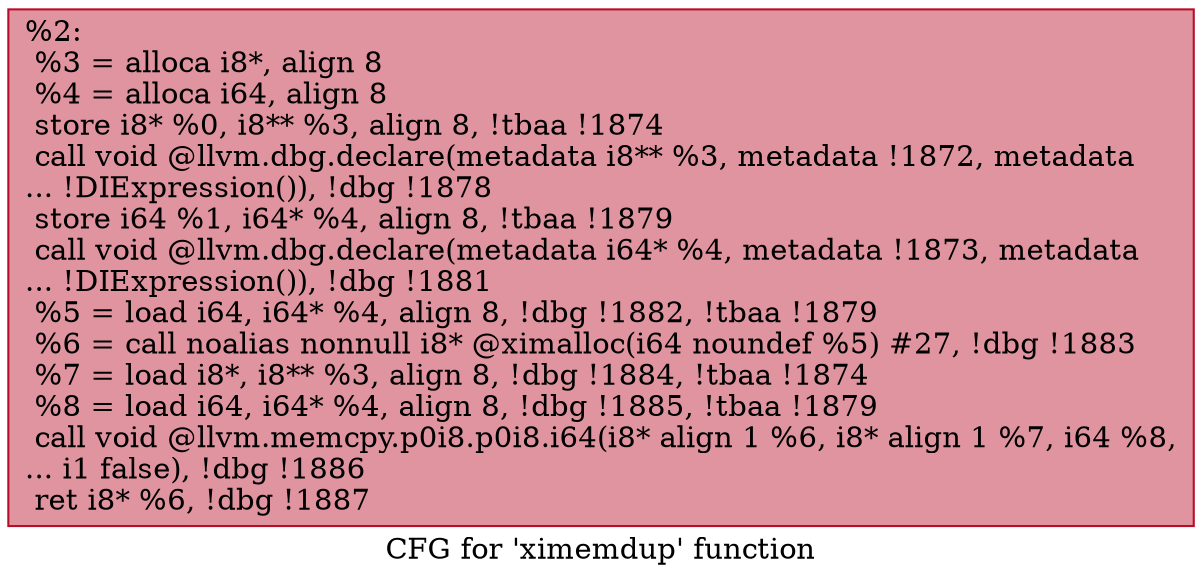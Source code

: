 digraph "CFG for 'ximemdup' function" {
	label="CFG for 'ximemdup' function";

	Node0xf6f040 [shape=record,color="#b70d28ff", style=filled, fillcolor="#b70d2870",label="{%2:\l  %3 = alloca i8*, align 8\l  %4 = alloca i64, align 8\l  store i8* %0, i8** %3, align 8, !tbaa !1874\l  call void @llvm.dbg.declare(metadata i8** %3, metadata !1872, metadata\l... !DIExpression()), !dbg !1878\l  store i64 %1, i64* %4, align 8, !tbaa !1879\l  call void @llvm.dbg.declare(metadata i64* %4, metadata !1873, metadata\l... !DIExpression()), !dbg !1881\l  %5 = load i64, i64* %4, align 8, !dbg !1882, !tbaa !1879\l  %6 = call noalias nonnull i8* @ximalloc(i64 noundef %5) #27, !dbg !1883\l  %7 = load i8*, i8** %3, align 8, !dbg !1884, !tbaa !1874\l  %8 = load i64, i64* %4, align 8, !dbg !1885, !tbaa !1879\l  call void @llvm.memcpy.p0i8.p0i8.i64(i8* align 1 %6, i8* align 1 %7, i64 %8,\l... i1 false), !dbg !1886\l  ret i8* %6, !dbg !1887\l}"];
}
